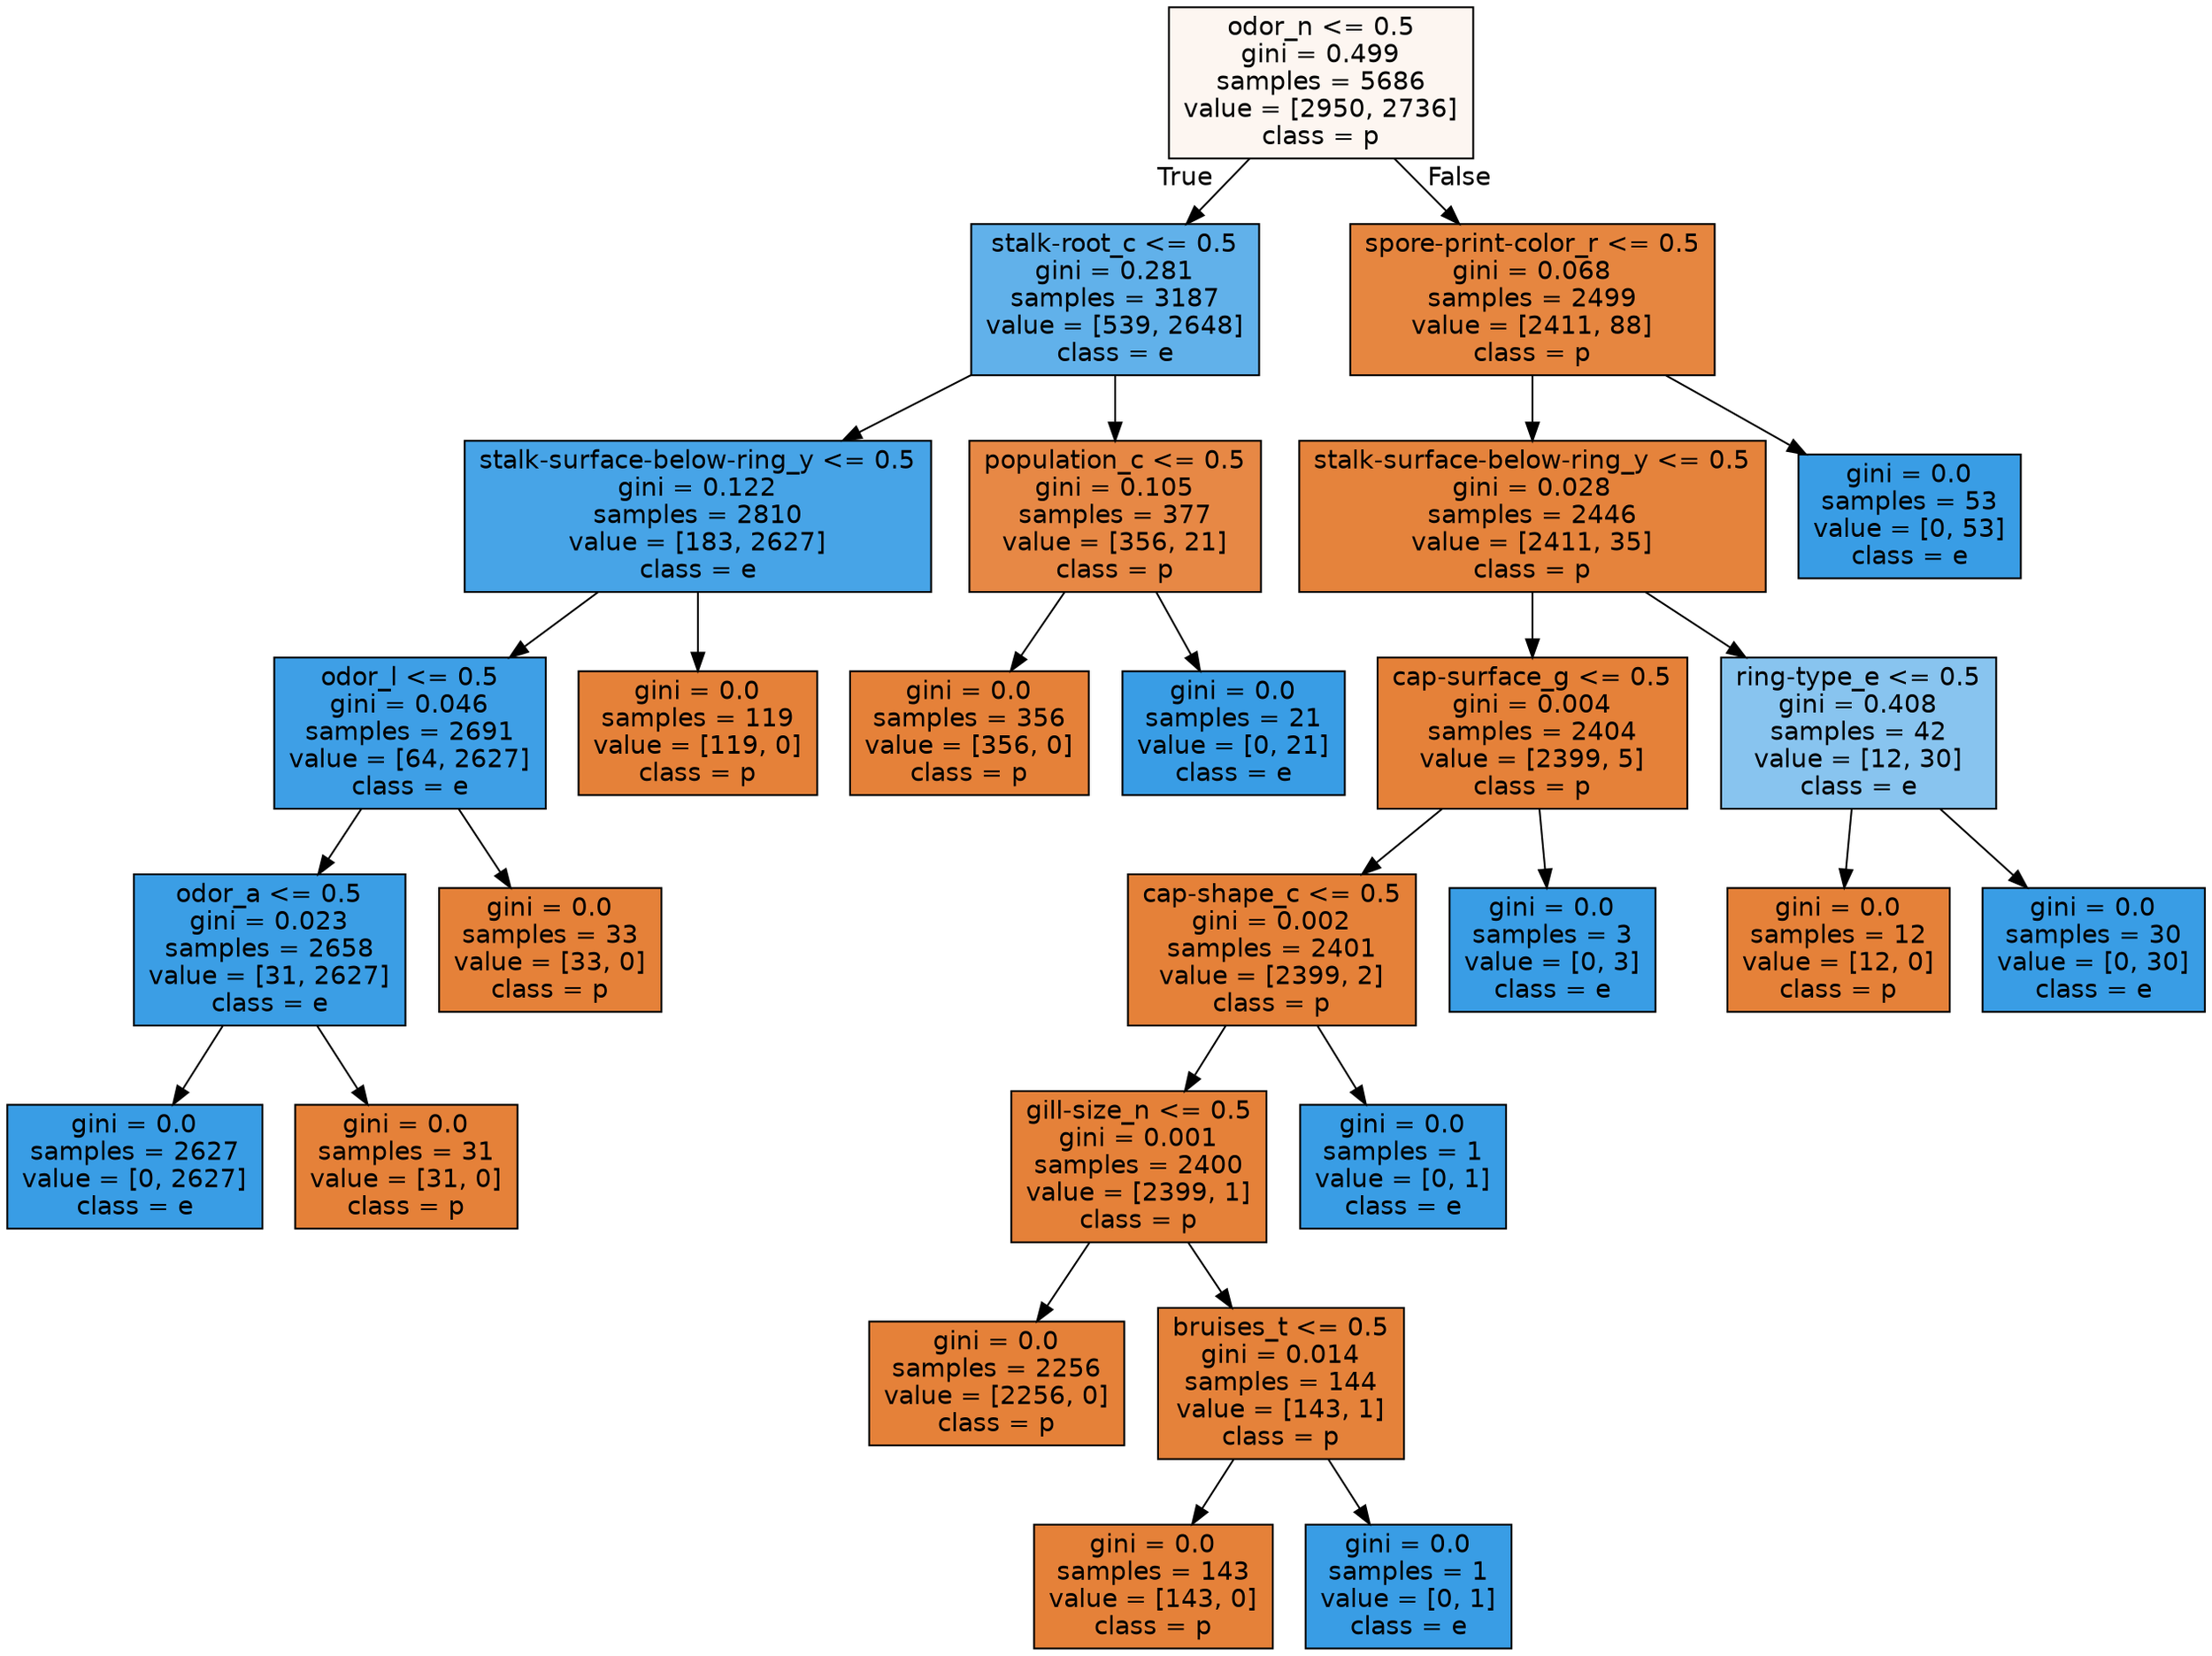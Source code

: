 digraph Tree {
node [shape=box, style="filled", color="black", fontname="helvetica"] ;
edge [fontname="helvetica"] ;
0 [label="odor_n <= 0.5\ngini = 0.499\nsamples = 5686\nvalue = [2950, 2736]\nclass = p", fillcolor="#fdf6f1"] ;
1 [label="stalk-root_c <= 0.5\ngini = 0.281\nsamples = 3187\nvalue = [539, 2648]\nclass = e", fillcolor="#61b1ea"] ;
0 -> 1 [labeldistance=2.5, labelangle=45, headlabel="True"] ;
2 [label="stalk-surface-below-ring_y <= 0.5\ngini = 0.122\nsamples = 2810\nvalue = [183, 2627]\nclass = e", fillcolor="#47a4e7"] ;
1 -> 2 ;
3 [label="odor_l <= 0.5\ngini = 0.046\nsamples = 2691\nvalue = [64, 2627]\nclass = e", fillcolor="#3e9fe6"] ;
2 -> 3 ;
4 [label="odor_a <= 0.5\ngini = 0.023\nsamples = 2658\nvalue = [31, 2627]\nclass = e", fillcolor="#3b9ee5"] ;
3 -> 4 ;
5 [label="gini = 0.0\nsamples = 2627\nvalue = [0, 2627]\nclass = e", fillcolor="#399de5"] ;
4 -> 5 ;
6 [label="gini = 0.0\nsamples = 31\nvalue = [31, 0]\nclass = p", fillcolor="#e58139"] ;
4 -> 6 ;
7 [label="gini = 0.0\nsamples = 33\nvalue = [33, 0]\nclass = p", fillcolor="#e58139"] ;
3 -> 7 ;
8 [label="gini = 0.0\nsamples = 119\nvalue = [119, 0]\nclass = p", fillcolor="#e58139"] ;
2 -> 8 ;
9 [label="population_c <= 0.5\ngini = 0.105\nsamples = 377\nvalue = [356, 21]\nclass = p", fillcolor="#e78845"] ;
1 -> 9 ;
10 [label="gini = 0.0\nsamples = 356\nvalue = [356, 0]\nclass = p", fillcolor="#e58139"] ;
9 -> 10 ;
11 [label="gini = 0.0\nsamples = 21\nvalue = [0, 21]\nclass = e", fillcolor="#399de5"] ;
9 -> 11 ;
12 [label="spore-print-color_r <= 0.5\ngini = 0.068\nsamples = 2499\nvalue = [2411, 88]\nclass = p", fillcolor="#e68640"] ;
0 -> 12 [labeldistance=2.5, labelangle=-45, headlabel="False"] ;
13 [label="stalk-surface-below-ring_y <= 0.5\ngini = 0.028\nsamples = 2446\nvalue = [2411, 35]\nclass = p", fillcolor="#e5833c"] ;
12 -> 13 ;
14 [label="cap-surface_g <= 0.5\ngini = 0.004\nsamples = 2404\nvalue = [2399, 5]\nclass = p", fillcolor="#e58139"] ;
13 -> 14 ;
15 [label="cap-shape_c <= 0.5\ngini = 0.002\nsamples = 2401\nvalue = [2399, 2]\nclass = p", fillcolor="#e58139"] ;
14 -> 15 ;
16 [label="gill-size_n <= 0.5\ngini = 0.001\nsamples = 2400\nvalue = [2399, 1]\nclass = p", fillcolor="#e58139"] ;
15 -> 16 ;
17 [label="gini = 0.0\nsamples = 2256\nvalue = [2256, 0]\nclass = p", fillcolor="#e58139"] ;
16 -> 17 ;
18 [label="bruises_t <= 0.5\ngini = 0.014\nsamples = 144\nvalue = [143, 1]\nclass = p", fillcolor="#e5823a"] ;
16 -> 18 ;
19 [label="gini = 0.0\nsamples = 143\nvalue = [143, 0]\nclass = p", fillcolor="#e58139"] ;
18 -> 19 ;
20 [label="gini = 0.0\nsamples = 1\nvalue = [0, 1]\nclass = e", fillcolor="#399de5"] ;
18 -> 20 ;
21 [label="gini = 0.0\nsamples = 1\nvalue = [0, 1]\nclass = e", fillcolor="#399de5"] ;
15 -> 21 ;
22 [label="gini = 0.0\nsamples = 3\nvalue = [0, 3]\nclass = e", fillcolor="#399de5"] ;
14 -> 22 ;
23 [label="ring-type_e <= 0.5\ngini = 0.408\nsamples = 42\nvalue = [12, 30]\nclass = e", fillcolor="#88c4ef"] ;
13 -> 23 ;
24 [label="gini = 0.0\nsamples = 12\nvalue = [12, 0]\nclass = p", fillcolor="#e58139"] ;
23 -> 24 ;
25 [label="gini = 0.0\nsamples = 30\nvalue = [0, 30]\nclass = e", fillcolor="#399de5"] ;
23 -> 25 ;
26 [label="gini = 0.0\nsamples = 53\nvalue = [0, 53]\nclass = e", fillcolor="#399de5"] ;
12 -> 26 ;
}